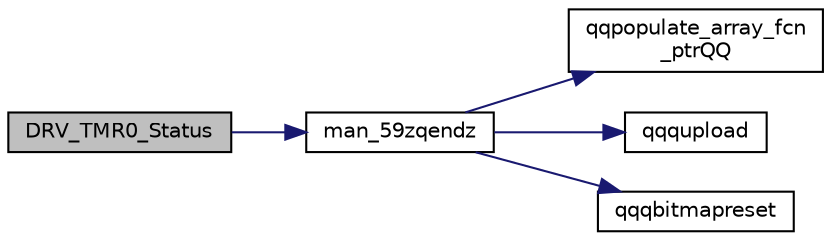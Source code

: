 digraph "DRV_TMR0_Status"
{
  edge [fontname="Helvetica",fontsize="10",labelfontname="Helvetica",labelfontsize="10"];
  node [fontname="Helvetica",fontsize="10",shape=record];
  rankdir="LR";
  Node196 [label="DRV_TMR0_Status",height=0.2,width=0.4,color="black", fillcolor="grey75", style="filled", fontcolor="black"];
  Node196 -> Node197 [color="midnightblue",fontsize="10",style="solid",fontname="Helvetica"];
  Node197 [label="man_59zqendz",height=0.2,width=0.4,color="black", fillcolor="white", style="filled",URL="$inszt__man_8c.html#a12d5731fcc096bdd55ec40c9fc0225ab"];
  Node197 -> Node198 [color="midnightblue",fontsize="10",style="solid",fontname="Helvetica"];
  Node198 [label="qqpopulate_array_fcn\l_ptrQQ",height=0.2,width=0.4,color="black", fillcolor="white", style="filled",URL="$inszt__man_8c.html#a4ad6fa1bb94fc1c3ac2dc30925106081"];
  Node197 -> Node199 [color="midnightblue",fontsize="10",style="solid",fontname="Helvetica"];
  Node199 [label="qqqupload",height=0.2,width=0.4,color="black", fillcolor="white", style="filled",URL="$inszt__man_8c.html#a109761d7f84a96b5606e507bace276b5"];
  Node197 -> Node200 [color="midnightblue",fontsize="10",style="solid",fontname="Helvetica"];
  Node200 [label="qqqbitmapreset",height=0.2,width=0.4,color="black", fillcolor="white", style="filled",URL="$inszt__man_8c.html#a5688fceaed93ba591e78ee15ccb0187f"];
}

